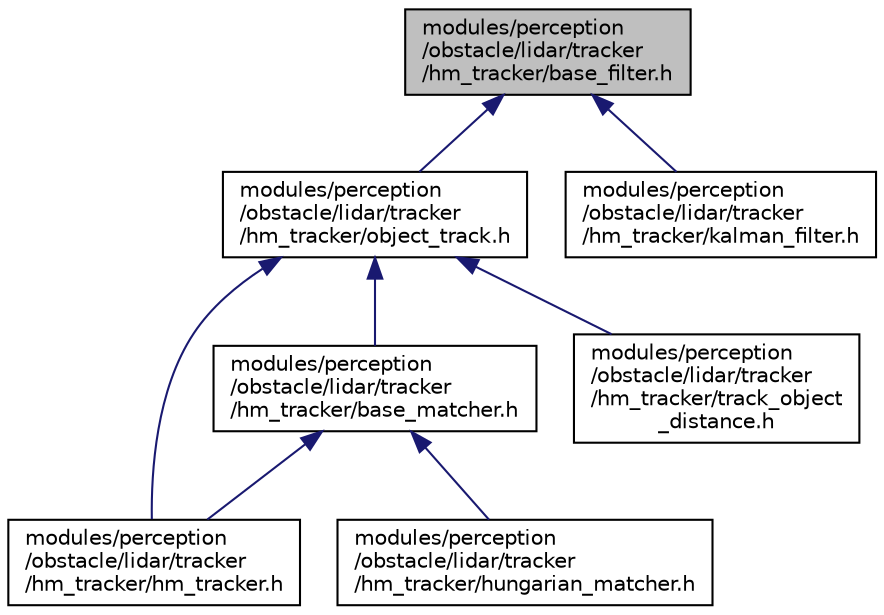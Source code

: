 digraph "modules/perception/obstacle/lidar/tracker/hm_tracker/base_filter.h"
{
  edge [fontname="Helvetica",fontsize="10",labelfontname="Helvetica",labelfontsize="10"];
  node [fontname="Helvetica",fontsize="10",shape=record];
  Node1 [label="modules/perception\l/obstacle/lidar/tracker\l/hm_tracker/base_filter.h",height=0.2,width=0.4,color="black", fillcolor="grey75", style="filled" fontcolor="black"];
  Node1 -> Node2 [dir="back",color="midnightblue",fontsize="10",style="solid",fontname="Helvetica"];
  Node2 [label="modules/perception\l/obstacle/lidar/tracker\l/hm_tracker/object_track.h",height=0.2,width=0.4,color="black", fillcolor="white", style="filled",URL="$object__track_8h.html"];
  Node2 -> Node3 [dir="back",color="midnightblue",fontsize="10",style="solid",fontname="Helvetica"];
  Node3 [label="modules/perception\l/obstacle/lidar/tracker\l/hm_tracker/base_matcher.h",height=0.2,width=0.4,color="black", fillcolor="white", style="filled",URL="$base__matcher_8h.html"];
  Node3 -> Node4 [dir="back",color="midnightblue",fontsize="10",style="solid",fontname="Helvetica"];
  Node4 [label="modules/perception\l/obstacle/lidar/tracker\l/hm_tracker/hm_tracker.h",height=0.2,width=0.4,color="black", fillcolor="white", style="filled",URL="$hm__tracker_8h.html"];
  Node3 -> Node5 [dir="back",color="midnightblue",fontsize="10",style="solid",fontname="Helvetica"];
  Node5 [label="modules/perception\l/obstacle/lidar/tracker\l/hm_tracker/hungarian_matcher.h",height=0.2,width=0.4,color="black", fillcolor="white", style="filled",URL="$hungarian__matcher_8h.html"];
  Node2 -> Node4 [dir="back",color="midnightblue",fontsize="10",style="solid",fontname="Helvetica"];
  Node2 -> Node6 [dir="back",color="midnightblue",fontsize="10",style="solid",fontname="Helvetica"];
  Node6 [label="modules/perception\l/obstacle/lidar/tracker\l/hm_tracker/track_object\l_distance.h",height=0.2,width=0.4,color="black", fillcolor="white", style="filled",URL="$track__object__distance_8h.html"];
  Node1 -> Node7 [dir="back",color="midnightblue",fontsize="10",style="solid",fontname="Helvetica"];
  Node7 [label="modules/perception\l/obstacle/lidar/tracker\l/hm_tracker/kalman_filter.h",height=0.2,width=0.4,color="black", fillcolor="white", style="filled",URL="$perception_2obstacle_2lidar_2tracker_2hm__tracker_2kalman__filter_8h.html"];
}
